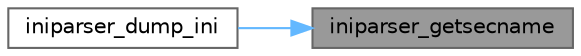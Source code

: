 digraph "iniparser_getsecname"
{
 // LATEX_PDF_SIZE
  bgcolor="transparent";
  edge [fontname=Helvetica,fontsize=10,labelfontname=Helvetica,labelfontsize=10];
  node [fontname=Helvetica,fontsize=10,shape=box,height=0.2,width=0.4];
  rankdir="RL";
  Node1 [label="iniparser_getsecname",height=0.2,width=0.4,color="gray40", fillcolor="grey60", style="filled", fontcolor="black",tooltip="Get name for section n in a dictionary."];
  Node1 -> Node2 [dir="back",color="steelblue1",style="solid"];
  Node2 [label="iniparser_dump_ini",height=0.2,width=0.4,color="grey40", fillcolor="white", style="filled",URL="$iniparser_8c.html#af3d206ad34f6b9eefe394896d68d140c",tooltip="Save a dictionary to a loadable ini file"];
}
